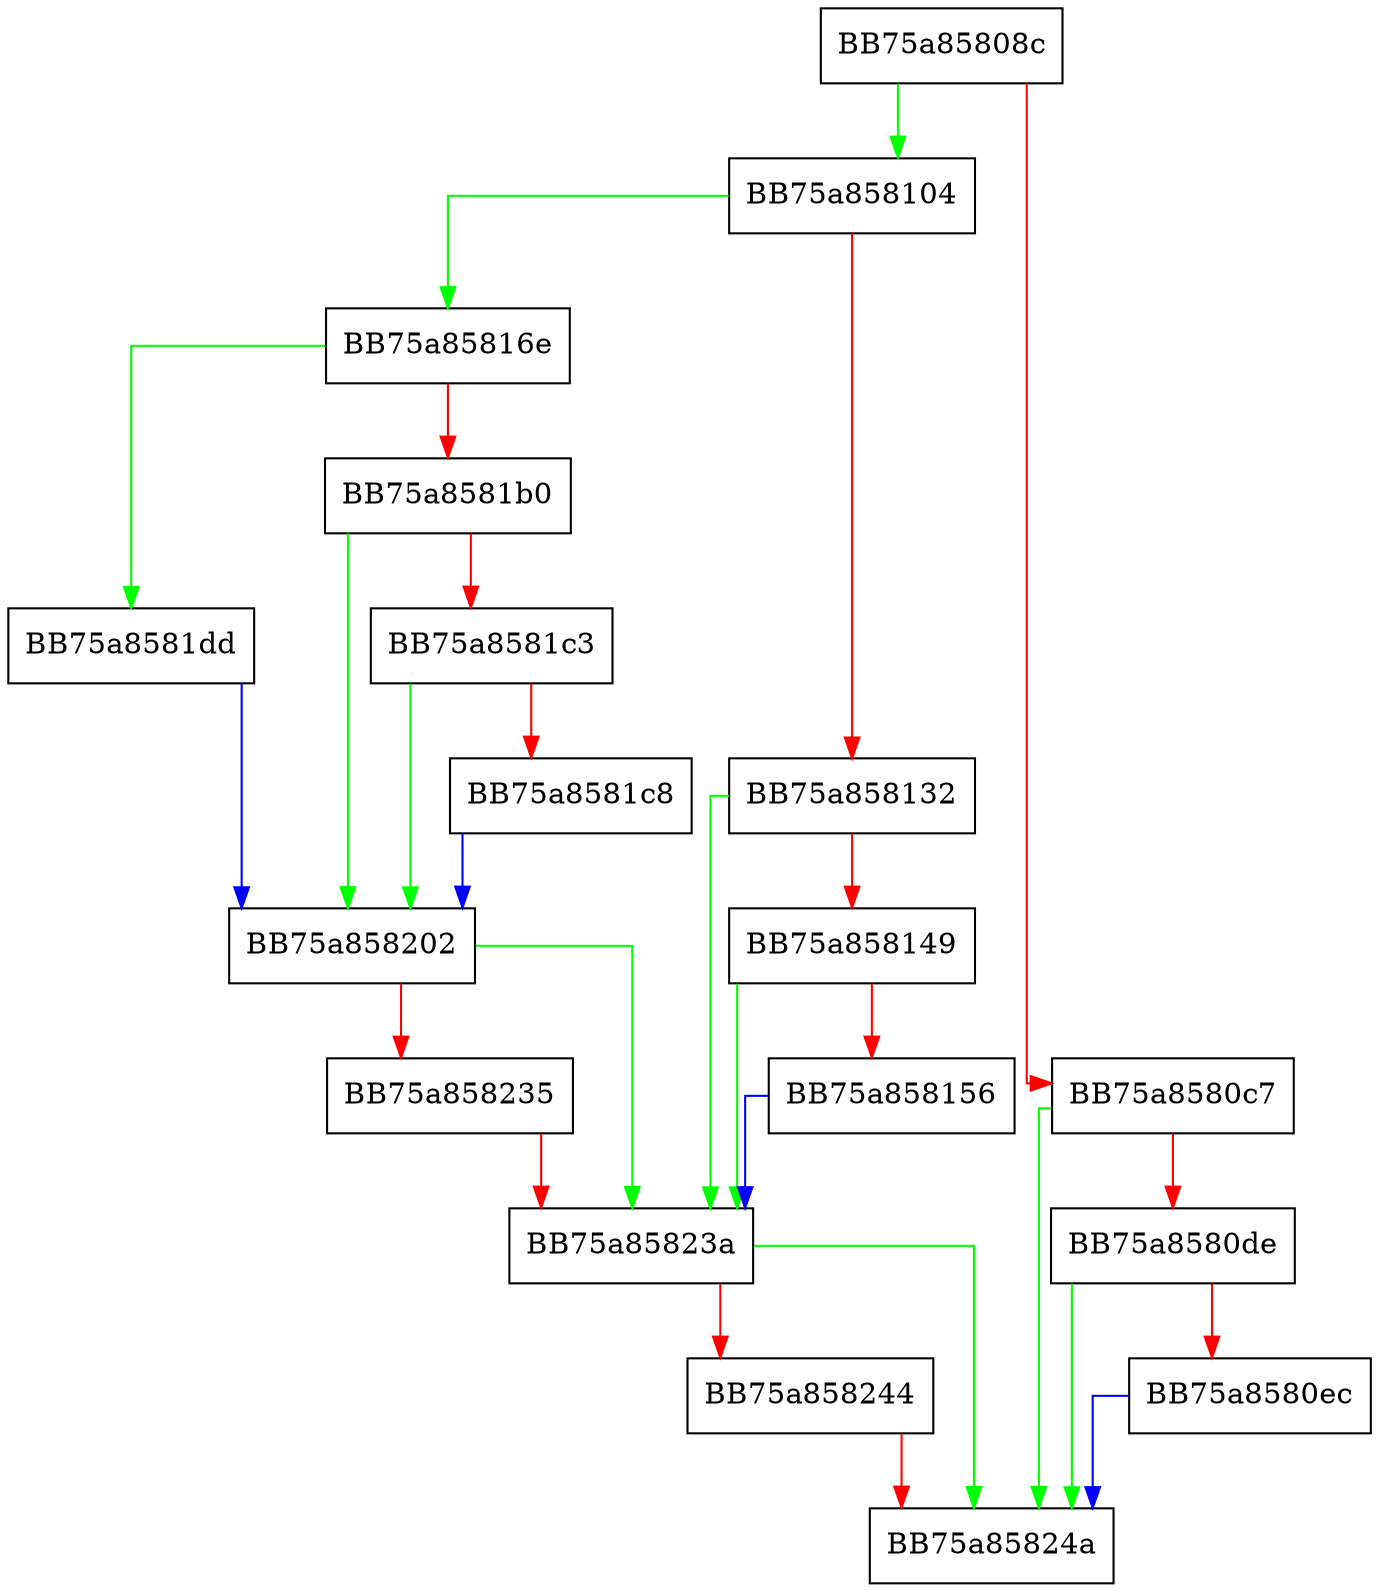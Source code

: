 digraph ProcessBlockExploitEvent {
  node [shape="box"];
  graph [splines=ortho];
  BB75a85808c -> BB75a858104 [color="green"];
  BB75a85808c -> BB75a8580c7 [color="red"];
  BB75a8580c7 -> BB75a85824a [color="green"];
  BB75a8580c7 -> BB75a8580de [color="red"];
  BB75a8580de -> BB75a85824a [color="green"];
  BB75a8580de -> BB75a8580ec [color="red"];
  BB75a8580ec -> BB75a85824a [color="blue"];
  BB75a858104 -> BB75a85816e [color="green"];
  BB75a858104 -> BB75a858132 [color="red"];
  BB75a858132 -> BB75a85823a [color="green"];
  BB75a858132 -> BB75a858149 [color="red"];
  BB75a858149 -> BB75a85823a [color="green"];
  BB75a858149 -> BB75a858156 [color="red"];
  BB75a858156 -> BB75a85823a [color="blue"];
  BB75a85816e -> BB75a8581dd [color="green"];
  BB75a85816e -> BB75a8581b0 [color="red"];
  BB75a8581b0 -> BB75a858202 [color="green"];
  BB75a8581b0 -> BB75a8581c3 [color="red"];
  BB75a8581c3 -> BB75a858202 [color="green"];
  BB75a8581c3 -> BB75a8581c8 [color="red"];
  BB75a8581c8 -> BB75a858202 [color="blue"];
  BB75a8581dd -> BB75a858202 [color="blue"];
  BB75a858202 -> BB75a85823a [color="green"];
  BB75a858202 -> BB75a858235 [color="red"];
  BB75a858235 -> BB75a85823a [color="red"];
  BB75a85823a -> BB75a85824a [color="green"];
  BB75a85823a -> BB75a858244 [color="red"];
  BB75a858244 -> BB75a85824a [color="red"];
}